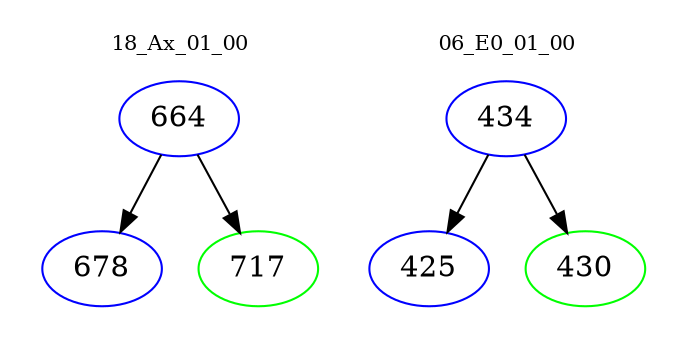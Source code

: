 digraph{
subgraph cluster_0 {
color = white
label = "18_Ax_01_00";
fontsize=10;
T0_664 [label="664", color="blue"]
T0_664 -> T0_678 [color="black"]
T0_678 [label="678", color="blue"]
T0_664 -> T0_717 [color="black"]
T0_717 [label="717", color="green"]
}
subgraph cluster_1 {
color = white
label = "06_E0_01_00";
fontsize=10;
T1_434 [label="434", color="blue"]
T1_434 -> T1_425 [color="black"]
T1_425 [label="425", color="blue"]
T1_434 -> T1_430 [color="black"]
T1_430 [label="430", color="green"]
}
}
